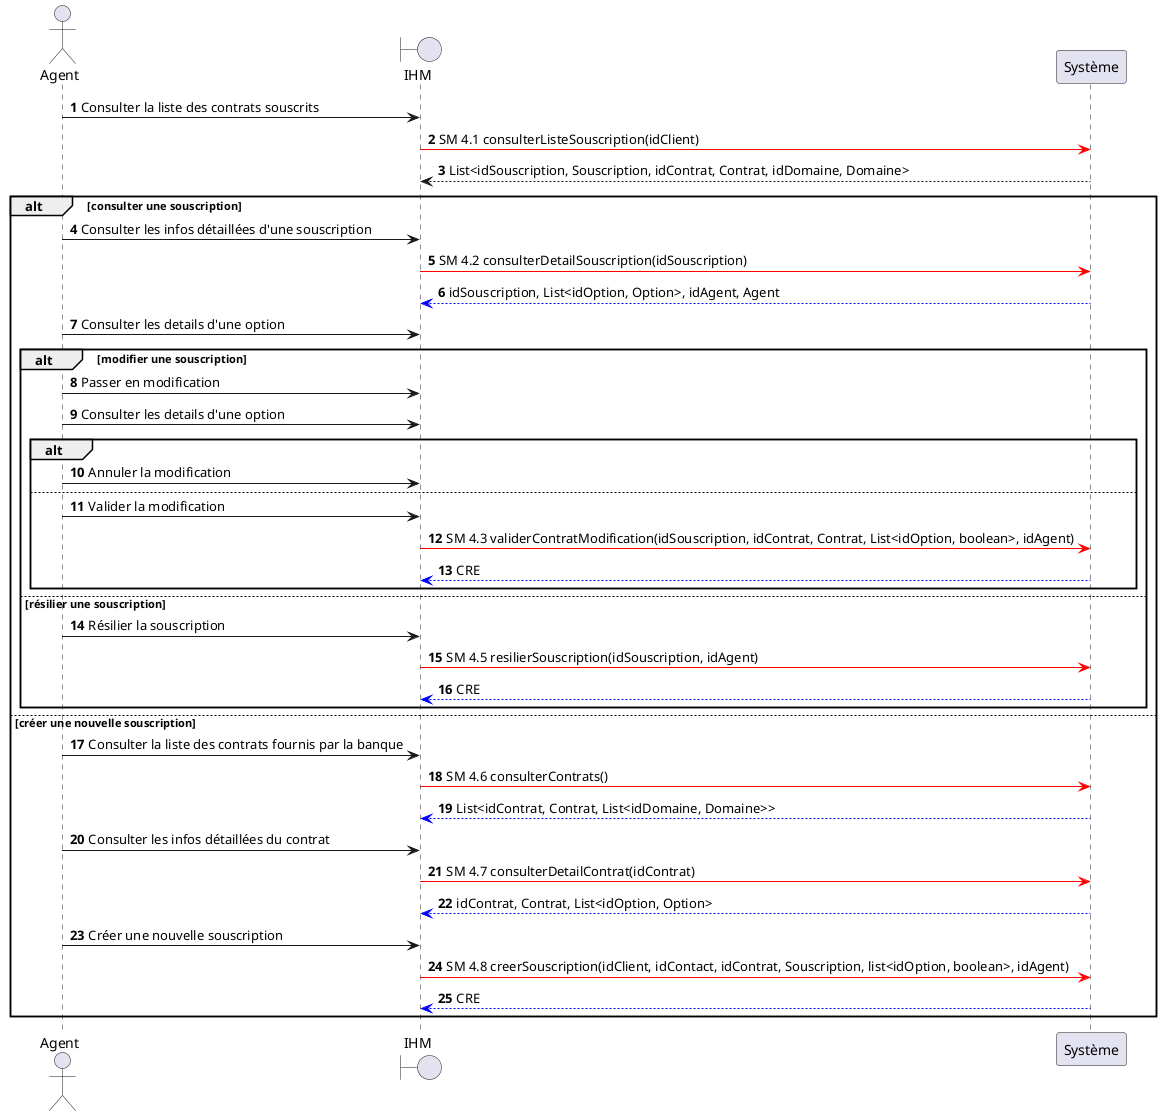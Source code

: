 @startuml
actor Agent
boundary IHM
autonumber
Agent -> IHM : Consulter la liste des contrats souscrits
IHM -[#red]> Système : SM 4.1 consulterListeSouscription(idClient)
Système --> IHM : List<idSouscription, Souscription, idContrat, Contrat, idDomaine, Domaine>

alt consulter une souscription
    Agent -> IHM : Consulter les infos détaillées d'une souscription
    IHM -[#red]> Système : SM 4.2 consulterDetailSouscription(idSouscription)
    Système -[#0000FF]-> IHM : idSouscription, List<idOption, Option>, idAgent, Agent
    Agent -> IHM : Consulter les details d'une option
    alt modifier une souscription
    Agent -> IHM : Passer en modification
    Agent -> IHM : Consulter les details d'une option
        alt
        Agent -> IHM : Annuler la modification
        else
        Agent -> IHM : Valider la modification
        IHM -[#red]> Système : SM 4.3 validerContratModification(idSouscription, idContrat, Contrat, List<idOption, boolean>, idAgent)
        Système -[#0000FF]-> IHM : CRE
        end
    else résilier une souscription
    Agent -> IHM : Résilier la souscription
    IHM -[#red]> Système : SM 4.5 resilierSouscription(idSouscription, idAgent)
    Système -[#0000FF]-> IHM : CRE
    end
else créer une nouvelle souscription
    Agent -> IHM : Consulter la liste des contrats fournis par la banque
    IHM -[#red]> Système : SM 4.6 consulterContrats()
    Système -[#0000FF]-> IHM : List<idContrat, Contrat, List<idDomaine, Domaine>>

    Agent -> IHM : Consulter les infos détaillées du contrat
    IHM -[#red]> Système : SM 4.7 consulterDetailContrat(idContrat)
    Système -[#0000FF]-> IHM : idContrat, Contrat, List<idOption, Option>

    Agent -> IHM : Créer une nouvelle souscription
    IHM -[#red]> Système : SM 4.8 creerSouscription(idClient, idContact, idContrat, Souscription, list<idOption, boolean>, idAgent)
    Système -[#0000FF]-> IHM : CRE
end
@enduml